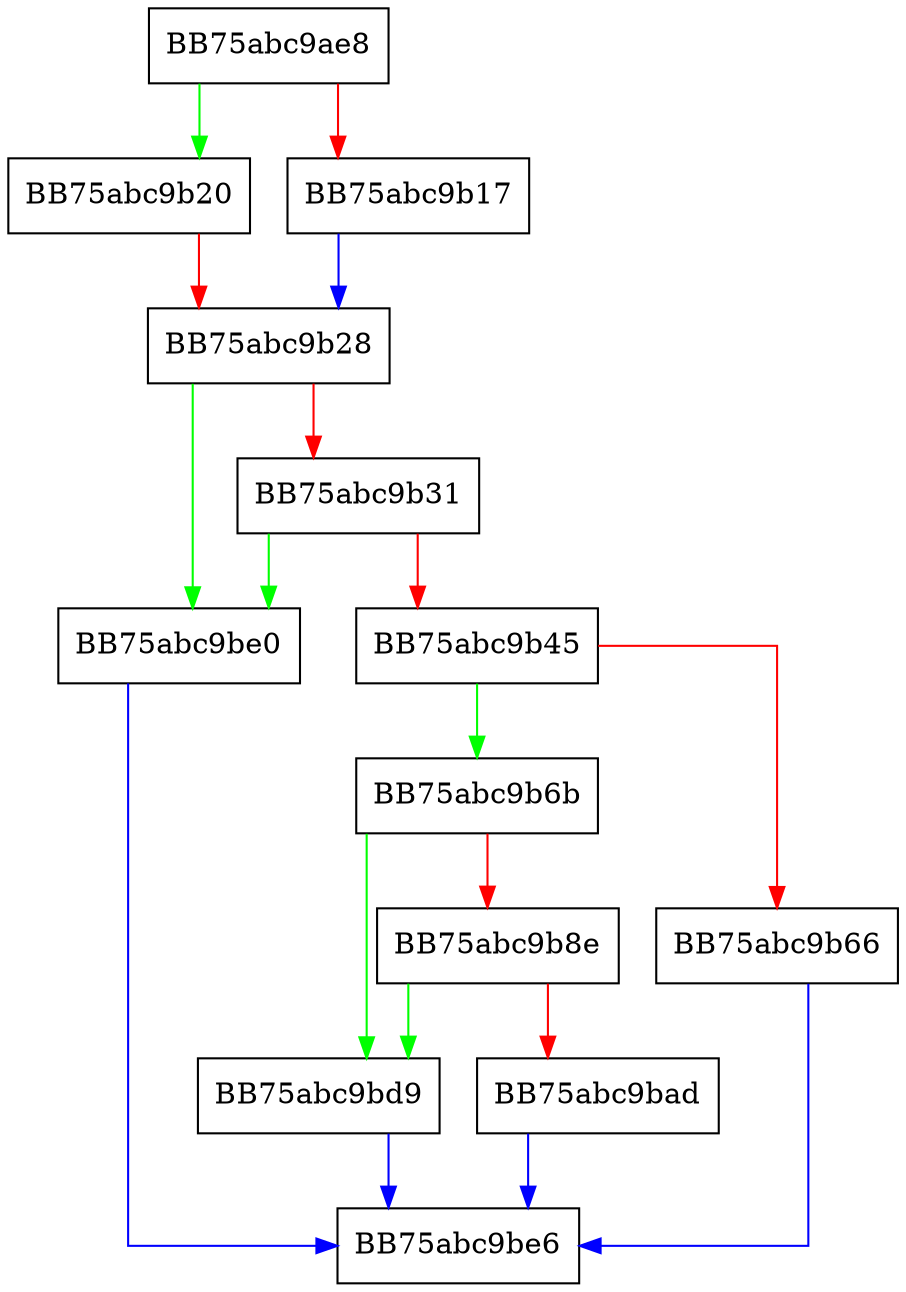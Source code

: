 digraph Create_MetadataDescription_Struct {
  node [shape="box"];
  graph [splines=ortho];
  BB75abc9ae8 -> BB75abc9b20 [color="green"];
  BB75abc9ae8 -> BB75abc9b17 [color="red"];
  BB75abc9b17 -> BB75abc9b28 [color="blue"];
  BB75abc9b20 -> BB75abc9b28 [color="red"];
  BB75abc9b28 -> BB75abc9be0 [color="green"];
  BB75abc9b28 -> BB75abc9b31 [color="red"];
  BB75abc9b31 -> BB75abc9be0 [color="green"];
  BB75abc9b31 -> BB75abc9b45 [color="red"];
  BB75abc9b45 -> BB75abc9b6b [color="green"];
  BB75abc9b45 -> BB75abc9b66 [color="red"];
  BB75abc9b66 -> BB75abc9be6 [color="blue"];
  BB75abc9b6b -> BB75abc9bd9 [color="green"];
  BB75abc9b6b -> BB75abc9b8e [color="red"];
  BB75abc9b8e -> BB75abc9bd9 [color="green"];
  BB75abc9b8e -> BB75abc9bad [color="red"];
  BB75abc9bad -> BB75abc9be6 [color="blue"];
  BB75abc9bd9 -> BB75abc9be6 [color="blue"];
  BB75abc9be0 -> BB75abc9be6 [color="blue"];
}